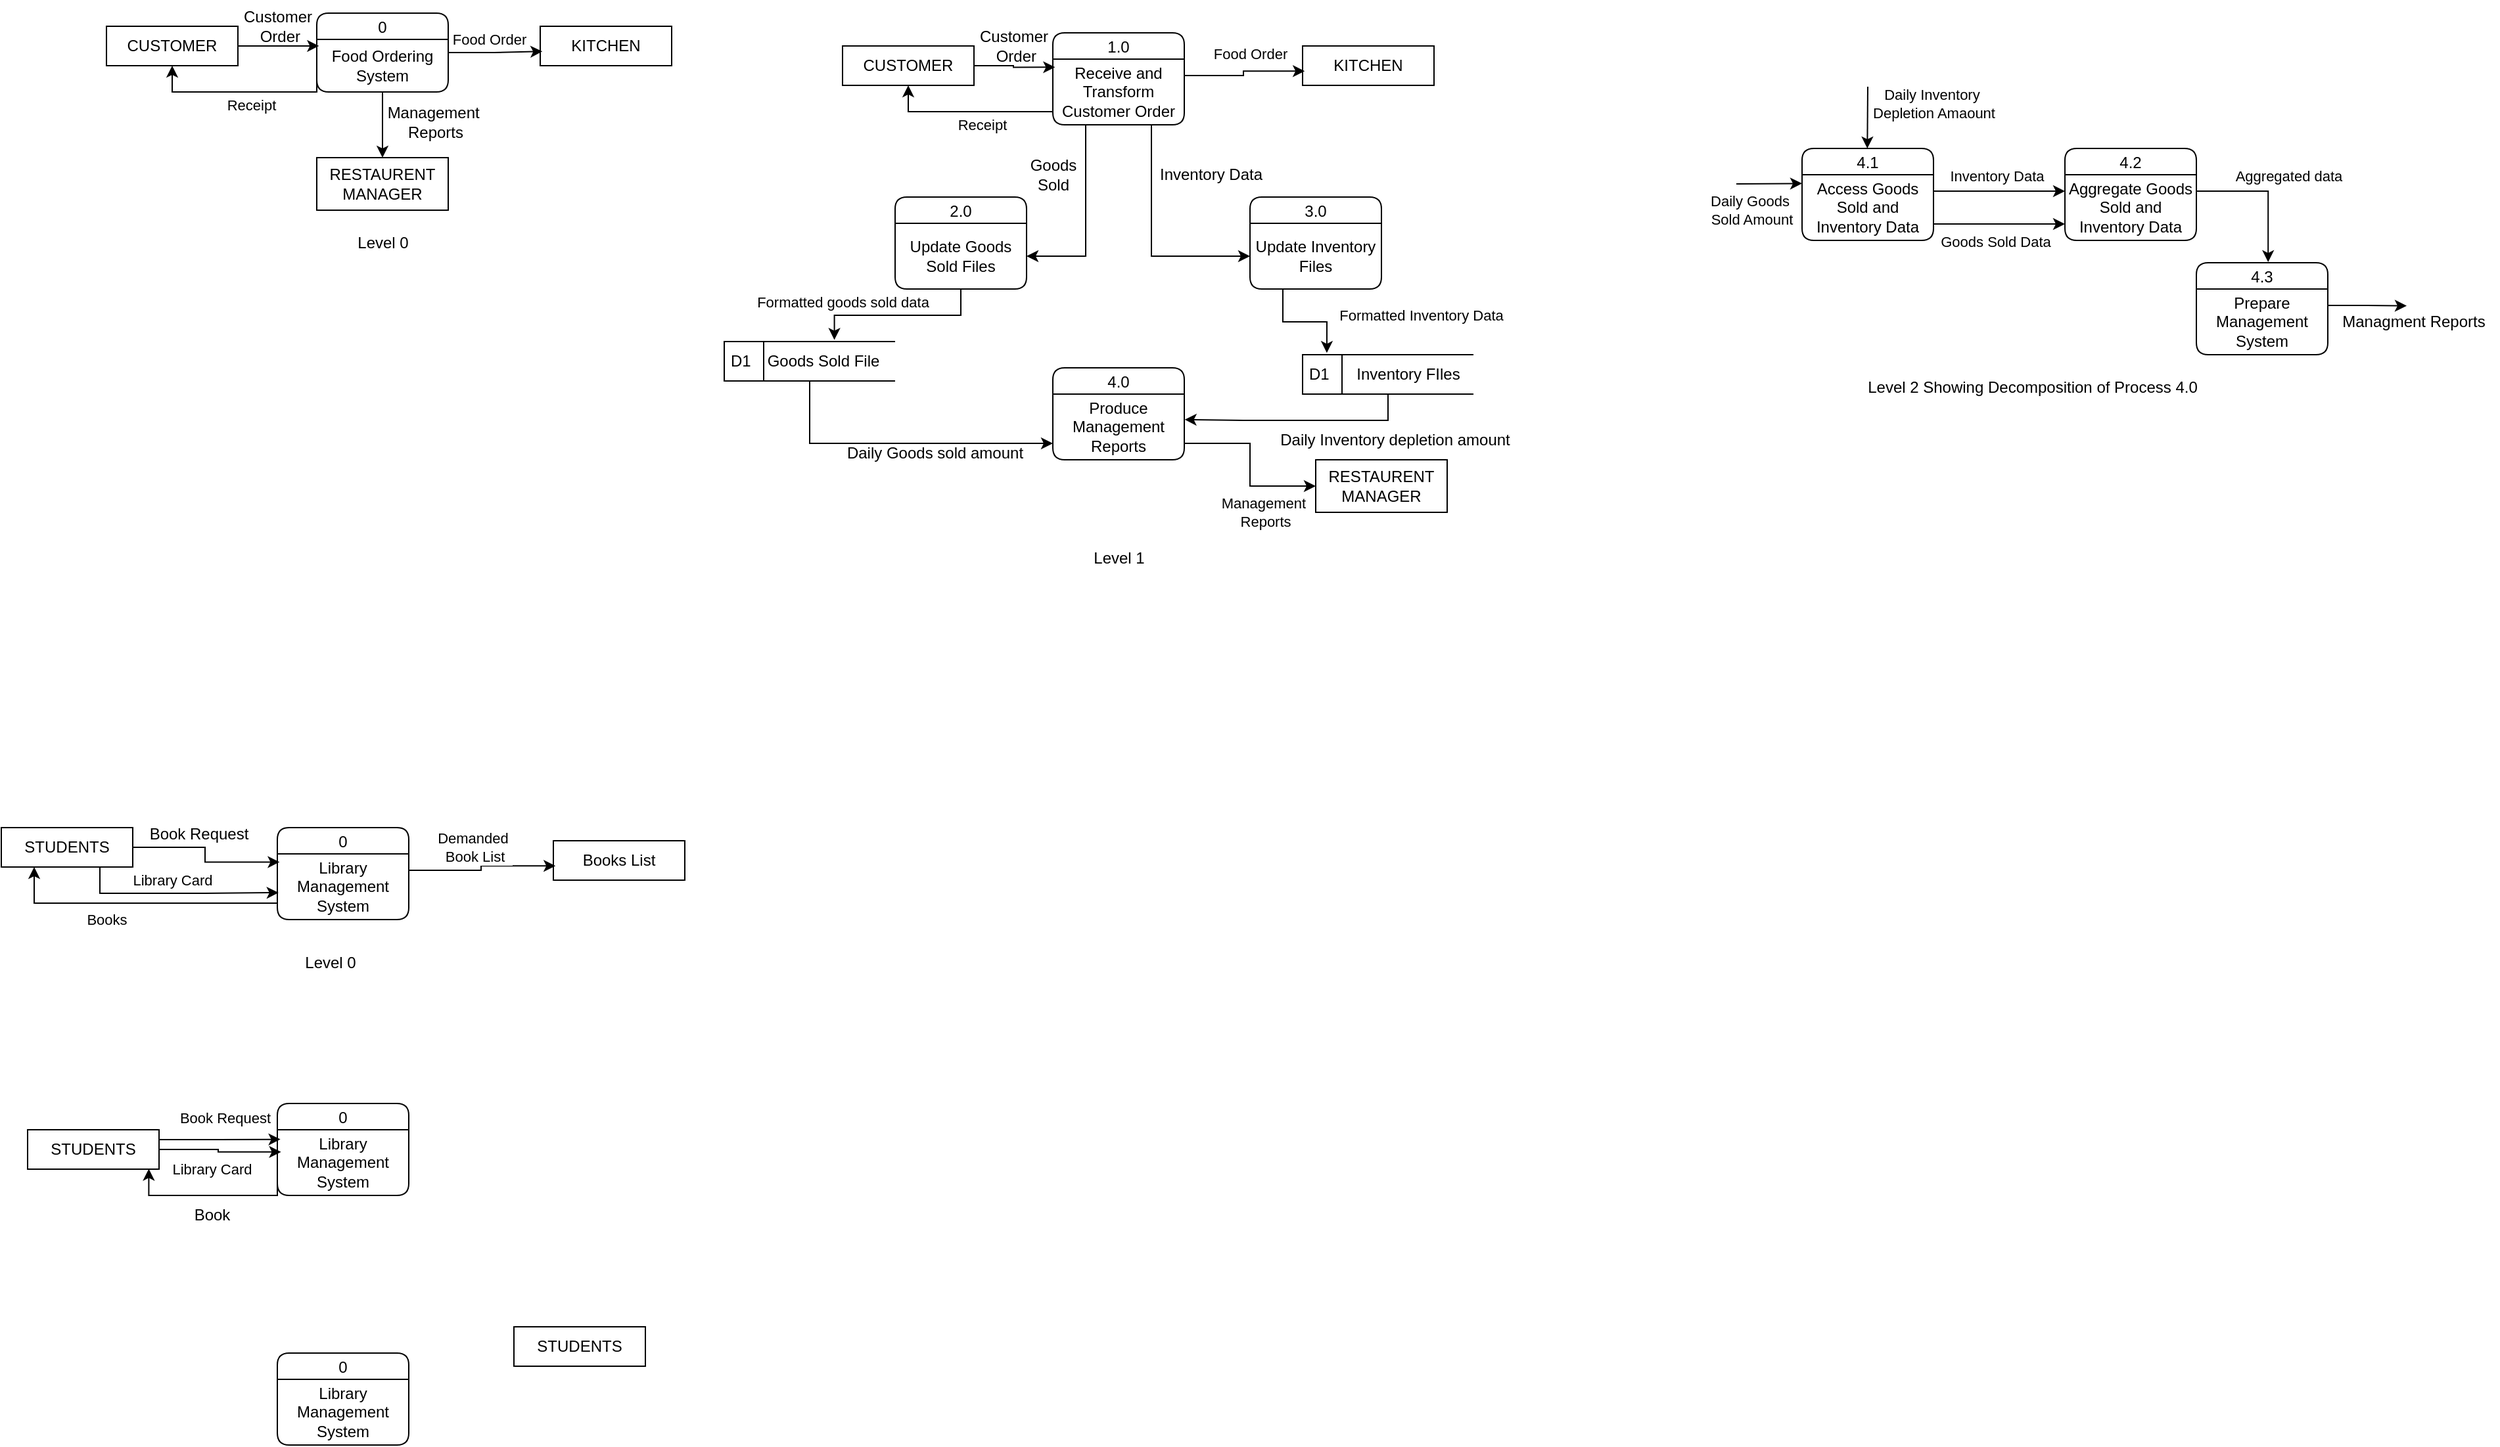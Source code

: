 <mxfile version="24.6.4" type="github">
  <diagram name="Page-1" id="BTxyz9NMMhmn7HvQak4Z">
    <mxGraphModel dx="819" dy="741" grid="1" gridSize="10" guides="1" tooltips="1" connect="1" arrows="1" fold="1" page="0" pageScale="1" pageWidth="827" pageHeight="1169" math="0" shadow="0">
      <root>
        <mxCell id="0" />
        <mxCell id="1" parent="0" />
        <mxCell id="IwF7uiTYLv0Q1NmUIcfD-22" value="0" style="swimlane;fontStyle=0;childLayout=stackLayout;horizontal=1;startSize=20;fillColor=#ffffff;horizontalStack=0;resizeParent=1;resizeParentMax=0;resizeLast=0;collapsible=0;marginBottom=0;swimlaneFillColor=#ffffff;rounded=1;" vertex="1" parent="1">
          <mxGeometry y="-20" width="100" height="60" as="geometry" />
        </mxCell>
        <mxCell id="IwF7uiTYLv0Q1NmUIcfD-23" value="Food Ordering System" style="text;html=1;align=center;verticalAlign=middle;whiteSpace=wrap;rounded=0;" vertex="1" parent="IwF7uiTYLv0Q1NmUIcfD-22">
          <mxGeometry y="20" width="100" height="40" as="geometry" />
        </mxCell>
        <mxCell id="IwF7uiTYLv0Q1NmUIcfD-26" value="CUSTOMER" style="html=1;dashed=0;whiteSpace=wrap;" vertex="1" parent="1">
          <mxGeometry x="-160" y="-10" width="100" height="30" as="geometry" />
        </mxCell>
        <mxCell id="IwF7uiTYLv0Q1NmUIcfD-27" value="KITCHEN" style="html=1;dashed=0;whiteSpace=wrap;" vertex="1" parent="1">
          <mxGeometry x="170" y="-10" width="100" height="30" as="geometry" />
        </mxCell>
        <mxCell id="IwF7uiTYLv0Q1NmUIcfD-28" value="RESTAURENT MANAGER" style="html=1;dashed=0;whiteSpace=wrap;" vertex="1" parent="1">
          <mxGeometry y="90" width="100" height="40" as="geometry" />
        </mxCell>
        <mxCell id="IwF7uiTYLv0Q1NmUIcfD-29" style="edgeStyle=orthogonalEdgeStyle;rounded=0;orthogonalLoop=1;jettySize=auto;html=1;exitX=1;exitY=0.5;exitDx=0;exitDy=0;entryX=0.017;entryY=0.124;entryDx=0;entryDy=0;entryPerimeter=0;" edge="1" parent="1" source="IwF7uiTYLv0Q1NmUIcfD-26" target="IwF7uiTYLv0Q1NmUIcfD-23">
          <mxGeometry relative="1" as="geometry" />
        </mxCell>
        <mxCell id="IwF7uiTYLv0Q1NmUIcfD-30" style="edgeStyle=orthogonalEdgeStyle;rounded=0;orthogonalLoop=1;jettySize=auto;html=1;exitX=1;exitY=0.25;exitDx=0;exitDy=0;entryX=0.016;entryY=0.638;entryDx=0;entryDy=0;entryPerimeter=0;" edge="1" parent="1" source="IwF7uiTYLv0Q1NmUIcfD-23" target="IwF7uiTYLv0Q1NmUIcfD-27">
          <mxGeometry relative="1" as="geometry" />
        </mxCell>
        <mxCell id="IwF7uiTYLv0Q1NmUIcfD-35" value="Food Order" style="edgeLabel;html=1;align=center;verticalAlign=middle;resizable=0;points=[];" vertex="1" connectable="0" parent="IwF7uiTYLv0Q1NmUIcfD-30">
          <mxGeometry x="-0.411" y="2" relative="1" as="geometry">
            <mxPoint x="9" y="-8" as="offset" />
          </mxGeometry>
        </mxCell>
        <mxCell id="IwF7uiTYLv0Q1NmUIcfD-31" style="edgeStyle=orthogonalEdgeStyle;rounded=0;orthogonalLoop=1;jettySize=auto;html=1;exitX=0;exitY=0.75;exitDx=0;exitDy=0;entryX=0.5;entryY=1;entryDx=0;entryDy=0;" edge="1" parent="1" source="IwF7uiTYLv0Q1NmUIcfD-23" target="IwF7uiTYLv0Q1NmUIcfD-26">
          <mxGeometry relative="1" as="geometry">
            <Array as="points">
              <mxPoint y="40" />
              <mxPoint x="-110" y="40" />
            </Array>
          </mxGeometry>
        </mxCell>
        <mxCell id="IwF7uiTYLv0Q1NmUIcfD-34" value="Receipt" style="edgeLabel;html=1;align=center;verticalAlign=middle;resizable=0;points=[];" vertex="1" connectable="0" parent="IwF7uiTYLv0Q1NmUIcfD-31">
          <mxGeometry x="-0.073" y="1" relative="1" as="geometry">
            <mxPoint x="5" y="9" as="offset" />
          </mxGeometry>
        </mxCell>
        <mxCell id="IwF7uiTYLv0Q1NmUIcfD-32" style="edgeStyle=orthogonalEdgeStyle;rounded=0;orthogonalLoop=1;jettySize=auto;html=1;exitX=0.5;exitY=1;exitDx=0;exitDy=0;entryX=0.5;entryY=0;entryDx=0;entryDy=0;" edge="1" parent="1" source="IwF7uiTYLv0Q1NmUIcfD-23" target="IwF7uiTYLv0Q1NmUIcfD-28">
          <mxGeometry relative="1" as="geometry" />
        </mxCell>
        <mxCell id="IwF7uiTYLv0Q1NmUIcfD-33" value="Customer&lt;div&gt;&amp;nbsp;Order&lt;/div&gt;" style="text;html=1;align=center;verticalAlign=middle;resizable=0;points=[];autosize=1;strokeColor=none;fillColor=none;" vertex="1" parent="1">
          <mxGeometry x="-70" y="-30" width="80" height="40" as="geometry" />
        </mxCell>
        <mxCell id="IwF7uiTYLv0Q1NmUIcfD-36" value="Management&amp;nbsp;&lt;div&gt;Reports&lt;/div&gt;" style="text;html=1;align=center;verticalAlign=middle;resizable=0;points=[];autosize=1;strokeColor=none;fillColor=none;" vertex="1" parent="1">
          <mxGeometry x="40" y="43" width="100" height="40" as="geometry" />
        </mxCell>
        <mxCell id="IwF7uiTYLv0Q1NmUIcfD-37" value="Level 0" style="text;html=1;align=center;verticalAlign=middle;resizable=0;points=[];autosize=1;strokeColor=none;fillColor=none;" vertex="1" parent="1">
          <mxGeometry x="20" y="140" width="60" height="30" as="geometry" />
        </mxCell>
        <mxCell id="IwF7uiTYLv0Q1NmUIcfD-47" value="1.0" style="swimlane;fontStyle=0;childLayout=stackLayout;horizontal=1;startSize=20;fillColor=#ffffff;horizontalStack=0;resizeParent=1;resizeParentMax=0;resizeLast=0;collapsible=0;marginBottom=0;swimlaneFillColor=#ffffff;rounded=1;" vertex="1" parent="1">
          <mxGeometry x="560" y="-5.02" width="100" height="70" as="geometry" />
        </mxCell>
        <mxCell id="IwF7uiTYLv0Q1NmUIcfD-48" value="Receive and Transform&lt;div&gt;Customer Order&lt;/div&gt;" style="text;html=1;align=center;verticalAlign=middle;whiteSpace=wrap;rounded=0;" vertex="1" parent="IwF7uiTYLv0Q1NmUIcfD-47">
          <mxGeometry y="20" width="100" height="50" as="geometry" />
        </mxCell>
        <mxCell id="IwF7uiTYLv0Q1NmUIcfD-49" value="CUSTOMER" style="html=1;dashed=0;whiteSpace=wrap;" vertex="1" parent="1">
          <mxGeometry x="400" y="4.98" width="100" height="30" as="geometry" />
        </mxCell>
        <mxCell id="IwF7uiTYLv0Q1NmUIcfD-50" value="KITCHEN" style="html=1;dashed=0;whiteSpace=wrap;" vertex="1" parent="1">
          <mxGeometry x="750" y="4.98" width="100" height="30" as="geometry" />
        </mxCell>
        <mxCell id="IwF7uiTYLv0Q1NmUIcfD-51" style="edgeStyle=orthogonalEdgeStyle;rounded=0;orthogonalLoop=1;jettySize=auto;html=1;exitX=1;exitY=0.5;exitDx=0;exitDy=0;entryX=0.017;entryY=0.124;entryDx=0;entryDy=0;entryPerimeter=0;" edge="1" parent="1" source="IwF7uiTYLv0Q1NmUIcfD-49" target="IwF7uiTYLv0Q1NmUIcfD-48">
          <mxGeometry relative="1" as="geometry" />
        </mxCell>
        <mxCell id="IwF7uiTYLv0Q1NmUIcfD-52" style="edgeStyle=orthogonalEdgeStyle;rounded=0;orthogonalLoop=1;jettySize=auto;html=1;exitX=1;exitY=0.25;exitDx=0;exitDy=0;entryX=0.016;entryY=0.638;entryDx=0;entryDy=0;entryPerimeter=0;" edge="1" parent="1" source="IwF7uiTYLv0Q1NmUIcfD-48" target="IwF7uiTYLv0Q1NmUIcfD-50">
          <mxGeometry relative="1" as="geometry" />
        </mxCell>
        <mxCell id="IwF7uiTYLv0Q1NmUIcfD-53" value="Food Order" style="edgeLabel;html=1;align=center;verticalAlign=middle;resizable=0;points=[];" vertex="1" connectable="0" parent="IwF7uiTYLv0Q1NmUIcfD-52">
          <mxGeometry x="-0.411" y="2" relative="1" as="geometry">
            <mxPoint x="22" y="-15" as="offset" />
          </mxGeometry>
        </mxCell>
        <mxCell id="IwF7uiTYLv0Q1NmUIcfD-54" style="edgeStyle=orthogonalEdgeStyle;rounded=0;orthogonalLoop=1;jettySize=auto;html=1;exitX=0;exitY=0.75;exitDx=0;exitDy=0;entryX=0.5;entryY=1;entryDx=0;entryDy=0;" edge="1" parent="1" source="IwF7uiTYLv0Q1NmUIcfD-48" target="IwF7uiTYLv0Q1NmUIcfD-49">
          <mxGeometry relative="1" as="geometry">
            <Array as="points">
              <mxPoint x="560" y="54.98" />
              <mxPoint x="450" y="54.98" />
            </Array>
          </mxGeometry>
        </mxCell>
        <mxCell id="IwF7uiTYLv0Q1NmUIcfD-55" value="Receipt" style="edgeLabel;html=1;align=center;verticalAlign=middle;resizable=0;points=[];" vertex="1" connectable="0" parent="IwF7uiTYLv0Q1NmUIcfD-54">
          <mxGeometry x="-0.073" y="1" relative="1" as="geometry">
            <mxPoint x="5" y="9" as="offset" />
          </mxGeometry>
        </mxCell>
        <mxCell id="IwF7uiTYLv0Q1NmUIcfD-56" value="Customer&lt;div&gt;&amp;nbsp;Order&lt;/div&gt;" style="text;html=1;align=center;verticalAlign=middle;resizable=0;points=[];autosize=1;strokeColor=none;fillColor=none;" vertex="1" parent="1">
          <mxGeometry x="490" y="-15.02" width="80" height="40" as="geometry" />
        </mxCell>
        <mxCell id="IwF7uiTYLv0Q1NmUIcfD-57" value="2.0" style="swimlane;fontStyle=0;childLayout=stackLayout;horizontal=1;startSize=20;fillColor=#ffffff;horizontalStack=0;resizeParent=1;resizeParentMax=0;resizeLast=0;collapsible=0;marginBottom=0;swimlaneFillColor=#ffffff;rounded=1;" vertex="1" parent="1">
          <mxGeometry x="440" y="120" width="100" height="70" as="geometry" />
        </mxCell>
        <mxCell id="IwF7uiTYLv0Q1NmUIcfD-58" value="Update Goods Sold Files" style="text;html=1;align=center;verticalAlign=middle;whiteSpace=wrap;rounded=0;" vertex="1" parent="IwF7uiTYLv0Q1NmUIcfD-57">
          <mxGeometry y="20" width="100" height="50" as="geometry" />
        </mxCell>
        <mxCell id="IwF7uiTYLv0Q1NmUIcfD-59" value="3.0" style="swimlane;fontStyle=0;childLayout=stackLayout;horizontal=1;startSize=20;fillColor=#ffffff;horizontalStack=0;resizeParent=1;resizeParentMax=0;resizeLast=0;collapsible=0;marginBottom=0;swimlaneFillColor=#ffffff;rounded=1;" vertex="1" parent="1">
          <mxGeometry x="710" y="120" width="100" height="70" as="geometry" />
        </mxCell>
        <mxCell id="IwF7uiTYLv0Q1NmUIcfD-60" value="Update Inventory Files" style="text;html=1;align=center;verticalAlign=middle;whiteSpace=wrap;rounded=0;" vertex="1" parent="IwF7uiTYLv0Q1NmUIcfD-59">
          <mxGeometry y="20" width="100" height="50" as="geometry" />
        </mxCell>
        <mxCell id="IwF7uiTYLv0Q1NmUIcfD-61" value="4.0" style="swimlane;fontStyle=0;childLayout=stackLayout;horizontal=1;startSize=20;fillColor=#ffffff;horizontalStack=0;resizeParent=1;resizeParentMax=0;resizeLast=0;collapsible=0;marginBottom=0;swimlaneFillColor=#ffffff;rounded=1;" vertex="1" parent="1">
          <mxGeometry x="560" y="250" width="100" height="70" as="geometry" />
        </mxCell>
        <mxCell id="IwF7uiTYLv0Q1NmUIcfD-62" value="Produce Management Reports" style="text;html=1;align=center;verticalAlign=middle;whiteSpace=wrap;rounded=0;" vertex="1" parent="IwF7uiTYLv0Q1NmUIcfD-61">
          <mxGeometry y="20" width="100" height="50" as="geometry" />
        </mxCell>
        <mxCell id="IwF7uiTYLv0Q1NmUIcfD-63" style="edgeStyle=orthogonalEdgeStyle;rounded=0;orthogonalLoop=1;jettySize=auto;html=1;exitX=0.25;exitY=1;exitDx=0;exitDy=0;entryX=1;entryY=0.5;entryDx=0;entryDy=0;" edge="1" parent="1" source="IwF7uiTYLv0Q1NmUIcfD-48" target="IwF7uiTYLv0Q1NmUIcfD-58">
          <mxGeometry relative="1" as="geometry" />
        </mxCell>
        <mxCell id="IwF7uiTYLv0Q1NmUIcfD-64" style="edgeStyle=orthogonalEdgeStyle;rounded=0;orthogonalLoop=1;jettySize=auto;html=1;exitX=0.75;exitY=1;exitDx=0;exitDy=0;entryX=0;entryY=0.5;entryDx=0;entryDy=0;" edge="1" parent="1" source="IwF7uiTYLv0Q1NmUIcfD-48" target="IwF7uiTYLv0Q1NmUIcfD-60">
          <mxGeometry relative="1" as="geometry" />
        </mxCell>
        <mxCell id="IwF7uiTYLv0Q1NmUIcfD-65" value="D1" style="html=1;dashed=0;whiteSpace=wrap;shape=mxgraph.dfd.dataStoreID;align=left;spacingLeft=3;points=[[0,0],[0.5,0],[1,0],[0,0.5],[1,0.5],[0,1],[0.5,1],[1,1]];" vertex="1" parent="1">
          <mxGeometry x="750" y="240" width="130" height="30" as="geometry" />
        </mxCell>
        <mxCell id="IwF7uiTYLv0Q1NmUIcfD-66" value="Inventory FIles" style="text;html=1;align=center;verticalAlign=middle;resizable=0;points=[];autosize=1;strokeColor=none;fillColor=none;" vertex="1" parent="1">
          <mxGeometry x="780" y="240" width="100" height="30" as="geometry" />
        </mxCell>
        <mxCell id="IwF7uiTYLv0Q1NmUIcfD-74" style="edgeStyle=orthogonalEdgeStyle;rounded=0;orthogonalLoop=1;jettySize=auto;html=1;exitX=0.5;exitY=1;exitDx=0;exitDy=0;entryX=0;entryY=0.75;entryDx=0;entryDy=0;" edge="1" parent="1" source="IwF7uiTYLv0Q1NmUIcfD-68" target="IwF7uiTYLv0Q1NmUIcfD-62">
          <mxGeometry relative="1" as="geometry" />
        </mxCell>
        <mxCell id="IwF7uiTYLv0Q1NmUIcfD-68" value="D1" style="html=1;dashed=0;whiteSpace=wrap;shape=mxgraph.dfd.dataStoreID;align=left;spacingLeft=3;points=[[0,0],[0.5,0],[1,0],[0,0.5],[1,0.5],[0,1],[0.5,1],[1,1]];" vertex="1" parent="1">
          <mxGeometry x="310" y="230" width="130" height="30" as="geometry" />
        </mxCell>
        <mxCell id="IwF7uiTYLv0Q1NmUIcfD-69" value="Goods Sold File" style="text;html=1;align=center;verticalAlign=middle;resizable=0;points=[];autosize=1;strokeColor=none;fillColor=none;" vertex="1" parent="1">
          <mxGeometry x="330" y="230" width="110" height="30" as="geometry" />
        </mxCell>
        <mxCell id="IwF7uiTYLv0Q1NmUIcfD-70" value="RESTAURENT MANAGER" style="html=1;dashed=0;whiteSpace=wrap;" vertex="1" parent="1">
          <mxGeometry x="760" y="320" width="100" height="40" as="geometry" />
        </mxCell>
        <mxCell id="IwF7uiTYLv0Q1NmUIcfD-71" style="edgeStyle=orthogonalEdgeStyle;rounded=0;orthogonalLoop=1;jettySize=auto;html=1;exitX=0.5;exitY=1;exitDx=0;exitDy=0;entryX=0.58;entryY=-0.043;entryDx=0;entryDy=0;entryPerimeter=0;" edge="1" parent="1" source="IwF7uiTYLv0Q1NmUIcfD-58" target="IwF7uiTYLv0Q1NmUIcfD-69">
          <mxGeometry relative="1" as="geometry" />
        </mxCell>
        <mxCell id="IwF7uiTYLv0Q1NmUIcfD-79" value="Formatted goods sold data" style="edgeLabel;html=1;align=center;verticalAlign=middle;resizable=0;points=[];" vertex="1" connectable="0" parent="IwF7uiTYLv0Q1NmUIcfD-71">
          <mxGeometry x="0.39" y="-2" relative="1" as="geometry">
            <mxPoint x="-16" y="-8" as="offset" />
          </mxGeometry>
        </mxCell>
        <mxCell id="IwF7uiTYLv0Q1NmUIcfD-72" style="edgeStyle=orthogonalEdgeStyle;rounded=0;orthogonalLoop=1;jettySize=auto;html=1;exitX=0.25;exitY=1;exitDx=0;exitDy=0;entryX=0.142;entryY=-0.045;entryDx=0;entryDy=0;entryPerimeter=0;" edge="1" parent="1" source="IwF7uiTYLv0Q1NmUIcfD-60" target="IwF7uiTYLv0Q1NmUIcfD-65">
          <mxGeometry relative="1" as="geometry" />
        </mxCell>
        <mxCell id="IwF7uiTYLv0Q1NmUIcfD-80" value="Formatted Inventory Data" style="edgeLabel;html=1;align=center;verticalAlign=middle;resizable=0;points=[];" vertex="1" connectable="0" parent="IwF7uiTYLv0Q1NmUIcfD-72">
          <mxGeometry x="0.362" y="-2" relative="1" as="geometry">
            <mxPoint x="74" y="-7" as="offset" />
          </mxGeometry>
        </mxCell>
        <mxCell id="IwF7uiTYLv0Q1NmUIcfD-75" style="edgeStyle=orthogonalEdgeStyle;rounded=0;orthogonalLoop=1;jettySize=auto;html=1;exitX=1;exitY=0.75;exitDx=0;exitDy=0;entryX=0;entryY=0.5;entryDx=0;entryDy=0;" edge="1" parent="1" source="IwF7uiTYLv0Q1NmUIcfD-62" target="IwF7uiTYLv0Q1NmUIcfD-70">
          <mxGeometry relative="1" as="geometry" />
        </mxCell>
        <mxCell id="IwF7uiTYLv0Q1NmUIcfD-82" value="Management&lt;div&gt;&amp;nbsp;Reports&lt;/div&gt;" style="edgeLabel;html=1;align=center;verticalAlign=middle;resizable=0;points=[];" vertex="1" connectable="0" parent="IwF7uiTYLv0Q1NmUIcfD-75">
          <mxGeometry x="0.361" y="-2" relative="1" as="geometry">
            <mxPoint x="2" y="18" as="offset" />
          </mxGeometry>
        </mxCell>
        <mxCell id="IwF7uiTYLv0Q1NmUIcfD-76" style="edgeStyle=orthogonalEdgeStyle;rounded=0;orthogonalLoop=1;jettySize=auto;html=1;exitX=0.5;exitY=1;exitDx=0;exitDy=0;entryX=1.003;entryY=0.388;entryDx=0;entryDy=0;entryPerimeter=0;" edge="1" parent="1" source="IwF7uiTYLv0Q1NmUIcfD-65" target="IwF7uiTYLv0Q1NmUIcfD-62">
          <mxGeometry relative="1" as="geometry" />
        </mxCell>
        <mxCell id="IwF7uiTYLv0Q1NmUIcfD-77" value="Goods&lt;div&gt;Sold&lt;/div&gt;" style="text;html=1;align=center;verticalAlign=middle;resizable=0;points=[];autosize=1;strokeColor=none;fillColor=none;" vertex="1" parent="1">
          <mxGeometry x="530" y="83" width="60" height="40" as="geometry" />
        </mxCell>
        <mxCell id="IwF7uiTYLv0Q1NmUIcfD-78" value="Inventory Data" style="text;html=1;align=center;verticalAlign=middle;resizable=0;points=[];autosize=1;strokeColor=none;fillColor=none;" vertex="1" parent="1">
          <mxGeometry x="630" y="88" width="100" height="30" as="geometry" />
        </mxCell>
        <mxCell id="IwF7uiTYLv0Q1NmUIcfD-81" value="Daily Inventory depletion amount" style="text;html=1;align=center;verticalAlign=middle;resizable=0;points=[];autosize=1;strokeColor=none;fillColor=none;" vertex="1" parent="1">
          <mxGeometry x="720" y="290" width="200" height="30" as="geometry" />
        </mxCell>
        <mxCell id="IwF7uiTYLv0Q1NmUIcfD-83" value="Daily Goods sold amount" style="text;html=1;align=center;verticalAlign=middle;resizable=0;points=[];autosize=1;strokeColor=none;fillColor=none;" vertex="1" parent="1">
          <mxGeometry x="390" y="300" width="160" height="30" as="geometry" />
        </mxCell>
        <mxCell id="IwF7uiTYLv0Q1NmUIcfD-84" value="Level 1" style="text;html=1;align=center;verticalAlign=middle;resizable=0;points=[];autosize=1;strokeColor=none;fillColor=none;" vertex="1" parent="1">
          <mxGeometry x="580" y="380" width="60" height="30" as="geometry" />
        </mxCell>
        <mxCell id="IwF7uiTYLv0Q1NmUIcfD-85" value="4.1" style="swimlane;fontStyle=0;childLayout=stackLayout;horizontal=1;startSize=20;fillColor=#ffffff;horizontalStack=0;resizeParent=1;resizeParentMax=0;resizeLast=0;collapsible=0;marginBottom=0;swimlaneFillColor=#ffffff;rounded=1;" vertex="1" parent="1">
          <mxGeometry x="1130" y="83" width="100" height="70" as="geometry" />
        </mxCell>
        <mxCell id="IwF7uiTYLv0Q1NmUIcfD-86" value="Access Goods Sold and Inventory Data" style="text;html=1;align=center;verticalAlign=middle;whiteSpace=wrap;rounded=0;" vertex="1" parent="IwF7uiTYLv0Q1NmUIcfD-85">
          <mxGeometry y="20" width="100" height="50" as="geometry" />
        </mxCell>
        <mxCell id="IwF7uiTYLv0Q1NmUIcfD-88" value="4.2" style="swimlane;fontStyle=0;childLayout=stackLayout;horizontal=1;startSize=20;fillColor=#ffffff;horizontalStack=0;resizeParent=1;resizeParentMax=0;resizeLast=0;collapsible=0;marginBottom=0;swimlaneFillColor=#ffffff;rounded=1;" vertex="1" parent="1">
          <mxGeometry x="1330" y="83" width="100" height="70" as="geometry" />
        </mxCell>
        <mxCell id="IwF7uiTYLv0Q1NmUIcfD-89" value="Aggregate Goods Sold and Inventory Data" style="text;html=1;align=center;verticalAlign=middle;whiteSpace=wrap;rounded=0;" vertex="1" parent="IwF7uiTYLv0Q1NmUIcfD-88">
          <mxGeometry y="20" width="100" height="50" as="geometry" />
        </mxCell>
        <mxCell id="IwF7uiTYLv0Q1NmUIcfD-90" value="4.3" style="swimlane;fontStyle=0;childLayout=stackLayout;horizontal=1;startSize=20;fillColor=#ffffff;horizontalStack=0;resizeParent=1;resizeParentMax=0;resizeLast=0;collapsible=0;marginBottom=0;swimlaneFillColor=#ffffff;rounded=1;" vertex="1" parent="1">
          <mxGeometry x="1430" y="170" width="100" height="70" as="geometry" />
        </mxCell>
        <mxCell id="IwF7uiTYLv0Q1NmUIcfD-102" style="edgeStyle=orthogonalEdgeStyle;rounded=0;orthogonalLoop=1;jettySize=auto;html=1;exitX=1;exitY=0.25;exitDx=0;exitDy=0;" edge="1" parent="IwF7uiTYLv0Q1NmUIcfD-90" source="IwF7uiTYLv0Q1NmUIcfD-91">
          <mxGeometry relative="1" as="geometry">
            <mxPoint x="160" y="32.793" as="targetPoint" />
          </mxGeometry>
        </mxCell>
        <mxCell id="IwF7uiTYLv0Q1NmUIcfD-91" value="Prepare Management System" style="text;html=1;align=center;verticalAlign=middle;whiteSpace=wrap;rounded=0;" vertex="1" parent="IwF7uiTYLv0Q1NmUIcfD-90">
          <mxGeometry y="20" width="100" height="50" as="geometry" />
        </mxCell>
        <mxCell id="IwF7uiTYLv0Q1NmUIcfD-92" value="" style="endArrow=classic;html=1;rounded=0;" edge="1" parent="1">
          <mxGeometry width="50" height="50" relative="1" as="geometry">
            <mxPoint x="1180" y="36.02" as="sourcePoint" />
            <mxPoint x="1179.66" y="83" as="targetPoint" />
          </mxGeometry>
        </mxCell>
        <mxCell id="IwF7uiTYLv0Q1NmUIcfD-97" value="Daily Inventory&amp;nbsp;&lt;div&gt;Depletion Amaount&lt;/div&gt;" style="edgeLabel;html=1;align=center;verticalAlign=middle;resizable=0;points=[];" vertex="1" connectable="0" parent="IwF7uiTYLv0Q1NmUIcfD-92">
          <mxGeometry x="-0.478" y="3" relative="1" as="geometry">
            <mxPoint x="47" as="offset" />
          </mxGeometry>
        </mxCell>
        <mxCell id="IwF7uiTYLv0Q1NmUIcfD-93" value="" style="endArrow=classic;html=1;rounded=0;" edge="1" parent="1">
          <mxGeometry width="50" height="50" relative="1" as="geometry">
            <mxPoint x="1080" y="110" as="sourcePoint" />
            <mxPoint x="1130" y="109.66" as="targetPoint" />
          </mxGeometry>
        </mxCell>
        <mxCell id="IwF7uiTYLv0Q1NmUIcfD-98" value="Daily Goods&lt;div&gt;&amp;nbsp;Sold Amount&lt;/div&gt;" style="edgeLabel;html=1;align=center;verticalAlign=middle;resizable=0;points=[];" vertex="1" connectable="0" parent="IwF7uiTYLv0Q1NmUIcfD-93">
          <mxGeometry x="-0.613" y="2" relative="1" as="geometry">
            <mxPoint y="22" as="offset" />
          </mxGeometry>
        </mxCell>
        <mxCell id="IwF7uiTYLv0Q1NmUIcfD-94" style="edgeStyle=orthogonalEdgeStyle;rounded=0;orthogonalLoop=1;jettySize=auto;html=1;exitX=1;exitY=0.25;exitDx=0;exitDy=0;entryX=0;entryY=0.25;entryDx=0;entryDy=0;" edge="1" parent="1" source="IwF7uiTYLv0Q1NmUIcfD-86" target="IwF7uiTYLv0Q1NmUIcfD-89">
          <mxGeometry relative="1" as="geometry" />
        </mxCell>
        <mxCell id="IwF7uiTYLv0Q1NmUIcfD-99" value="Inventory Data" style="edgeLabel;html=1;align=center;verticalAlign=middle;resizable=0;points=[];" vertex="1" connectable="0" parent="IwF7uiTYLv0Q1NmUIcfD-94">
          <mxGeometry x="-0.041" y="1" relative="1" as="geometry">
            <mxPoint y="-11" as="offset" />
          </mxGeometry>
        </mxCell>
        <mxCell id="IwF7uiTYLv0Q1NmUIcfD-95" style="edgeStyle=orthogonalEdgeStyle;rounded=0;orthogonalLoop=1;jettySize=auto;html=1;exitX=1;exitY=0.75;exitDx=0;exitDy=0;entryX=0;entryY=0.75;entryDx=0;entryDy=0;" edge="1" parent="1" source="IwF7uiTYLv0Q1NmUIcfD-86" target="IwF7uiTYLv0Q1NmUIcfD-89">
          <mxGeometry relative="1" as="geometry" />
        </mxCell>
        <mxCell id="IwF7uiTYLv0Q1NmUIcfD-100" value="Goods Sold Data" style="edgeLabel;html=1;align=center;verticalAlign=middle;resizable=0;points=[];" vertex="1" connectable="0" parent="IwF7uiTYLv0Q1NmUIcfD-95">
          <mxGeometry x="-0.069" relative="1" as="geometry">
            <mxPoint y="13" as="offset" />
          </mxGeometry>
        </mxCell>
        <mxCell id="IwF7uiTYLv0Q1NmUIcfD-96" style="edgeStyle=orthogonalEdgeStyle;rounded=0;orthogonalLoop=1;jettySize=auto;html=1;exitX=1;exitY=0.25;exitDx=0;exitDy=0;entryX=0.546;entryY=-0.007;entryDx=0;entryDy=0;entryPerimeter=0;" edge="1" parent="1" source="IwF7uiTYLv0Q1NmUIcfD-89" target="IwF7uiTYLv0Q1NmUIcfD-90">
          <mxGeometry relative="1" as="geometry" />
        </mxCell>
        <mxCell id="IwF7uiTYLv0Q1NmUIcfD-101" value="Aggregated data" style="edgeLabel;html=1;align=center;verticalAlign=middle;resizable=0;points=[];" vertex="1" connectable="0" parent="IwF7uiTYLv0Q1NmUIcfD-96">
          <mxGeometry x="-0.118" y="-1" relative="1" as="geometry">
            <mxPoint x="22" y="-13" as="offset" />
          </mxGeometry>
        </mxCell>
        <mxCell id="IwF7uiTYLv0Q1NmUIcfD-103" value="Managment Reports" style="text;html=1;align=center;verticalAlign=middle;resizable=0;points=[];autosize=1;strokeColor=none;fillColor=none;" vertex="1" parent="1">
          <mxGeometry x="1530" y="200" width="130" height="30" as="geometry" />
        </mxCell>
        <mxCell id="IwF7uiTYLv0Q1NmUIcfD-104" value="Level 2 Showing Decomposition of Process 4.0" style="text;html=1;align=center;verticalAlign=middle;resizable=0;points=[];autosize=1;strokeColor=none;fillColor=none;" vertex="1" parent="1">
          <mxGeometry x="1170" y="250" width="270" height="30" as="geometry" />
        </mxCell>
        <mxCell id="IwF7uiTYLv0Q1NmUIcfD-105" value="0" style="swimlane;fontStyle=0;childLayout=stackLayout;horizontal=1;startSize=20;fillColor=#ffffff;horizontalStack=0;resizeParent=1;resizeParentMax=0;resizeLast=0;collapsible=0;marginBottom=0;swimlaneFillColor=#ffffff;rounded=1;" vertex="1" parent="1">
          <mxGeometry x="-30" y="600" width="100" height="70" as="geometry" />
        </mxCell>
        <mxCell id="IwF7uiTYLv0Q1NmUIcfD-106" value="Library Management System" style="text;html=1;align=center;verticalAlign=middle;whiteSpace=wrap;rounded=0;" vertex="1" parent="IwF7uiTYLv0Q1NmUIcfD-105">
          <mxGeometry y="20" width="100" height="50" as="geometry" />
        </mxCell>
        <mxCell id="IwF7uiTYLv0Q1NmUIcfD-107" value="STUDENTS" style="html=1;dashed=0;whiteSpace=wrap;" vertex="1" parent="1">
          <mxGeometry x="-240" y="600" width="100" height="30" as="geometry" />
        </mxCell>
        <mxCell id="IwF7uiTYLv0Q1NmUIcfD-108" value="Books List" style="html=1;dashed=0;whiteSpace=wrap;" vertex="1" parent="1">
          <mxGeometry x="180" y="610" width="100" height="30" as="geometry" />
        </mxCell>
        <mxCell id="IwF7uiTYLv0Q1NmUIcfD-109" style="edgeStyle=orthogonalEdgeStyle;rounded=0;orthogonalLoop=1;jettySize=auto;html=1;exitX=1;exitY=0.5;exitDx=0;exitDy=0;entryX=0.017;entryY=0.124;entryDx=0;entryDy=0;entryPerimeter=0;" edge="1" parent="1" source="IwF7uiTYLv0Q1NmUIcfD-107" target="IwF7uiTYLv0Q1NmUIcfD-106">
          <mxGeometry relative="1" as="geometry" />
        </mxCell>
        <mxCell id="IwF7uiTYLv0Q1NmUIcfD-110" style="edgeStyle=orthogonalEdgeStyle;rounded=0;orthogonalLoop=1;jettySize=auto;html=1;exitX=1;exitY=0.25;exitDx=0;exitDy=0;entryX=0.016;entryY=0.638;entryDx=0;entryDy=0;entryPerimeter=0;" edge="1" parent="1" source="IwF7uiTYLv0Q1NmUIcfD-106" target="IwF7uiTYLv0Q1NmUIcfD-108">
          <mxGeometry relative="1" as="geometry" />
        </mxCell>
        <mxCell id="IwF7uiTYLv0Q1NmUIcfD-111" value="Demanded&amp;nbsp;&lt;div&gt;Book List&lt;/div&gt;" style="edgeLabel;html=1;align=center;verticalAlign=middle;resizable=0;points=[];" vertex="1" connectable="0" parent="IwF7uiTYLv0Q1NmUIcfD-110">
          <mxGeometry x="-0.411" y="2" relative="1" as="geometry">
            <mxPoint x="16" y="-16" as="offset" />
          </mxGeometry>
        </mxCell>
        <mxCell id="IwF7uiTYLv0Q1NmUIcfD-114" value="Book Request" style="text;html=1;align=center;verticalAlign=middle;resizable=0;points=[];autosize=1;strokeColor=none;fillColor=none;" vertex="1" parent="1">
          <mxGeometry x="-140" y="590" width="100" height="30" as="geometry" />
        </mxCell>
        <mxCell id="IwF7uiTYLv0Q1NmUIcfD-115" style="edgeStyle=orthogonalEdgeStyle;rounded=0;orthogonalLoop=1;jettySize=auto;html=1;exitX=0;exitY=0.75;exitDx=0;exitDy=0;entryX=0.25;entryY=1;entryDx=0;entryDy=0;" edge="1" parent="1" source="IwF7uiTYLv0Q1NmUIcfD-106" target="IwF7uiTYLv0Q1NmUIcfD-107">
          <mxGeometry relative="1" as="geometry" />
        </mxCell>
        <mxCell id="IwF7uiTYLv0Q1NmUIcfD-118" value="Books" style="edgeLabel;html=1;align=center;verticalAlign=middle;resizable=0;points=[];" vertex="1" connectable="0" parent="IwF7uiTYLv0Q1NmUIcfD-115">
          <mxGeometry x="0.128" relative="1" as="geometry">
            <mxPoint x="-10" y="12" as="offset" />
          </mxGeometry>
        </mxCell>
        <mxCell id="IwF7uiTYLv0Q1NmUIcfD-116" style="edgeStyle=orthogonalEdgeStyle;rounded=0;orthogonalLoop=1;jettySize=auto;html=1;exitX=0.75;exitY=1;exitDx=0;exitDy=0;entryX=0.009;entryY=0.59;entryDx=0;entryDy=0;entryPerimeter=0;" edge="1" parent="1" source="IwF7uiTYLv0Q1NmUIcfD-107" target="IwF7uiTYLv0Q1NmUIcfD-106">
          <mxGeometry relative="1" as="geometry" />
        </mxCell>
        <mxCell id="IwF7uiTYLv0Q1NmUIcfD-117" value="Library Card" style="edgeLabel;html=1;align=center;verticalAlign=middle;resizable=0;points=[];" vertex="1" connectable="0" parent="IwF7uiTYLv0Q1NmUIcfD-116">
          <mxGeometry x="0.285" y="4" relative="1" as="geometry">
            <mxPoint x="-25" y="-6" as="offset" />
          </mxGeometry>
        </mxCell>
        <mxCell id="IwF7uiTYLv0Q1NmUIcfD-120" value="Level 0" style="text;html=1;align=center;verticalAlign=middle;resizable=0;points=[];autosize=1;strokeColor=none;fillColor=none;" vertex="1" parent="1">
          <mxGeometry x="-20" y="688" width="60" height="30" as="geometry" />
        </mxCell>
        <mxCell id="IwF7uiTYLv0Q1NmUIcfD-121" value="0" style="swimlane;fontStyle=0;childLayout=stackLayout;horizontal=1;startSize=20;fillColor=#ffffff;horizontalStack=0;resizeParent=1;resizeParentMax=0;resizeLast=0;collapsible=0;marginBottom=0;swimlaneFillColor=#ffffff;rounded=1;" vertex="1" parent="1">
          <mxGeometry x="-30" y="810" width="100" height="70" as="geometry" />
        </mxCell>
        <mxCell id="IwF7uiTYLv0Q1NmUIcfD-122" value="Library Management System" style="text;html=1;align=center;verticalAlign=middle;whiteSpace=wrap;rounded=0;" vertex="1" parent="IwF7uiTYLv0Q1NmUIcfD-121">
          <mxGeometry y="20" width="100" height="50" as="geometry" />
        </mxCell>
        <mxCell id="IwF7uiTYLv0Q1NmUIcfD-123" value="0" style="swimlane;fontStyle=0;childLayout=stackLayout;horizontal=1;startSize=20;fillColor=#ffffff;horizontalStack=0;resizeParent=1;resizeParentMax=0;resizeLast=0;collapsible=0;marginBottom=0;swimlaneFillColor=#ffffff;rounded=1;" vertex="1" parent="1">
          <mxGeometry x="-30" y="1000" width="100" height="70" as="geometry" />
        </mxCell>
        <mxCell id="IwF7uiTYLv0Q1NmUIcfD-124" value="Library Management System" style="text;html=1;align=center;verticalAlign=middle;whiteSpace=wrap;rounded=0;" vertex="1" parent="IwF7uiTYLv0Q1NmUIcfD-123">
          <mxGeometry y="20" width="100" height="50" as="geometry" />
        </mxCell>
        <mxCell id="IwF7uiTYLv0Q1NmUIcfD-125" value="STUDENTS" style="html=1;dashed=0;whiteSpace=wrap;" vertex="1" parent="1">
          <mxGeometry x="-220" y="830" width="100" height="30" as="geometry" />
        </mxCell>
        <mxCell id="IwF7uiTYLv0Q1NmUIcfD-126" value="STUDENTS" style="html=1;dashed=0;whiteSpace=wrap;" vertex="1" parent="1">
          <mxGeometry x="150" y="980" width="100" height="30" as="geometry" />
        </mxCell>
        <mxCell id="IwF7uiTYLv0Q1NmUIcfD-127" style="edgeStyle=orthogonalEdgeStyle;rounded=0;orthogonalLoop=1;jettySize=auto;html=1;exitX=1;exitY=0.25;exitDx=0;exitDy=0;entryX=0.023;entryY=0.146;entryDx=0;entryDy=0;entryPerimeter=0;" edge="1" parent="1" source="IwF7uiTYLv0Q1NmUIcfD-125" target="IwF7uiTYLv0Q1NmUIcfD-122">
          <mxGeometry relative="1" as="geometry" />
        </mxCell>
        <mxCell id="IwF7uiTYLv0Q1NmUIcfD-130" value="Book Request" style="edgeLabel;html=1;align=center;verticalAlign=middle;resizable=0;points=[];" vertex="1" connectable="0" parent="IwF7uiTYLv0Q1NmUIcfD-127">
          <mxGeometry x="0.029" y="1" relative="1" as="geometry">
            <mxPoint x="2" y="-16" as="offset" />
          </mxGeometry>
        </mxCell>
        <mxCell id="IwF7uiTYLv0Q1NmUIcfD-128" style="edgeStyle=orthogonalEdgeStyle;rounded=0;orthogonalLoop=1;jettySize=auto;html=1;exitX=1;exitY=0.5;exitDx=0;exitDy=0;entryX=0.028;entryY=0.338;entryDx=0;entryDy=0;entryPerimeter=0;" edge="1" parent="1" source="IwF7uiTYLv0Q1NmUIcfD-125" target="IwF7uiTYLv0Q1NmUIcfD-122">
          <mxGeometry relative="1" as="geometry">
            <Array as="points">
              <mxPoint x="-75" y="845" />
              <mxPoint x="-75" y="847" />
            </Array>
          </mxGeometry>
        </mxCell>
        <mxCell id="IwF7uiTYLv0Q1NmUIcfD-129" style="edgeStyle=orthogonalEdgeStyle;rounded=0;orthogonalLoop=1;jettySize=auto;html=1;exitX=0;exitY=0.75;exitDx=0;exitDy=0;entryX=0.922;entryY=0.99;entryDx=0;entryDy=0;entryPerimeter=0;" edge="1" parent="1" source="IwF7uiTYLv0Q1NmUIcfD-122" target="IwF7uiTYLv0Q1NmUIcfD-125">
          <mxGeometry relative="1" as="geometry">
            <Array as="points">
              <mxPoint x="-30" y="880" />
              <mxPoint x="-128" y="880" />
            </Array>
          </mxGeometry>
        </mxCell>
        <mxCell id="IwF7uiTYLv0Q1NmUIcfD-131" value="Library Card" style="edgeLabel;html=1;align=center;verticalAlign=middle;resizable=0;points=[];" vertex="1" connectable="0" parent="1">
          <mxGeometry x="-80.002" y="860.004" as="geometry" />
        </mxCell>
        <mxCell id="IwF7uiTYLv0Q1NmUIcfD-132" value="Book" style="text;html=1;align=center;verticalAlign=middle;resizable=0;points=[];autosize=1;strokeColor=none;fillColor=none;" vertex="1" parent="1">
          <mxGeometry x="-105" y="880" width="50" height="30" as="geometry" />
        </mxCell>
      </root>
    </mxGraphModel>
  </diagram>
</mxfile>
